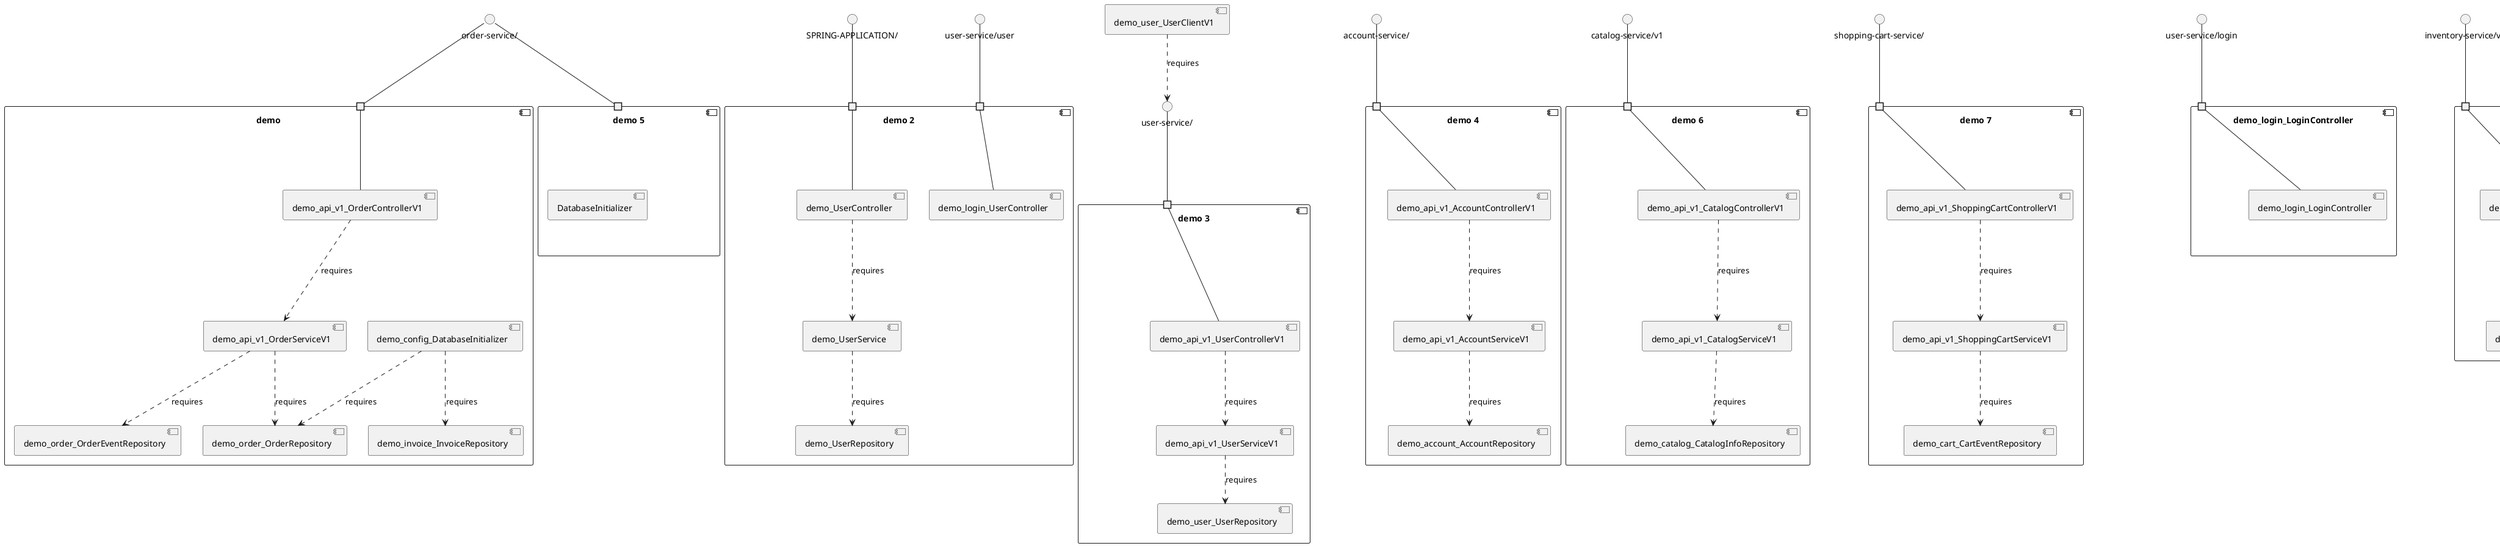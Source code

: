 @startuml
skinparam fixCircleLabelOverlapping true
skinparam componentStyle uml2
component "demo\n\n\n\n\n\n" {
[demo_config_DatabaseInitializer]
[demo_order_OrderRepository]
[demo_order_OrderEventRepository]
[demo_invoice_InvoiceRepository]
[demo_api_v1_OrderServiceV1]
[demo_api_v1_OrderControllerV1]
portin " " as demo_requires_order_service_
[demo_api_v1_OrderControllerV1]..>[demo_api_v1_OrderServiceV1] : requires
[demo_api_v1_OrderServiceV1]..>[demo_order_OrderEventRepository] : requires
[demo_config_DatabaseInitializer]..>[demo_order_OrderRepository] : requires
[demo_api_v1_OrderServiceV1]..>[demo_order_OrderRepository] : requires
[demo_config_DatabaseInitializer]..>[demo_invoice_InvoiceRepository] : requires
"demo_requires_order_service_"--[demo_api_v1_OrderControllerV1]
}
interface "order-service/" as interface.order_service_
interface.order_service_--"demo_requires_order_service_"
component "demo 2\n\n\n\n\n\n" {
[demo_login_UserController]
[demo_UserRepository]
[demo_UserService]
[demo_UserController]
portin " " as demo_2_requires_user_service_user
portin " " as demo_2_requires_SPRING_APPLICATION_
[demo_UserService]..>[demo_UserRepository] : requires
[demo_UserController]..>[demo_UserService] : requires
"demo_2_requires_SPRING_APPLICATION_"--[demo_UserController]
"demo_2_requires_user_service_user"--[demo_login_UserController]
}
interface "SPRING-APPLICATION/" as interface.SPRING_APPLICATION_
interface.SPRING_APPLICATION_--"demo_2_requires_SPRING_APPLICATION_"
interface "user-service/user" as interface.user_service_user
interface.user_service_user--"demo_2_requires_user_service_user"
component "demo 3\n\n\n\n\n\n" {
[demo_api_v1_UserServiceV1]
[demo_user_UserRepository]
[demo_api_v1_UserControllerV1]
portin " " as demo_3_requires_user_service_
[demo_api_v1_UserControllerV1]..>[demo_api_v1_UserServiceV1] : requires
[demo_api_v1_UserServiceV1]..>[demo_user_UserRepository] : requires
"demo_3_requires_user_service_"--[demo_api_v1_UserControllerV1]
}
interface "user-service/" as interface.user_service_
interface.user_service_--"demo_3_requires_user_service_"
component "demo 4\n\n\n\n\n\n" {
[demo_api_v1_AccountControllerV1]
[demo_api_v1_AccountServiceV1]
[demo_account_AccountRepository]
portin " " as demo_4_requires_account_service_
[demo_api_v1_AccountControllerV1]..>[demo_api_v1_AccountServiceV1] : requires
[demo_api_v1_AccountServiceV1]..>[demo_account_AccountRepository] : requires
"demo_4_requires_account_service_"--[demo_api_v1_AccountControllerV1]
}
interface "account-service/" as interface.account_service_
interface.account_service_--"demo_4_requires_account_service_"
component "demo 5\n\n\n\n\n\n" {
[DatabaseInitializer]
portin " " as demo_5_requires_order_service_
}
interface "order-service/" as interface.order_service_
interface.order_service_--"demo_5_requires_order_service_"
component "demo 6\n\n\n\n\n\n" {
[demo_api_v1_CatalogServiceV1]
[demo_catalog_CatalogInfoRepository]
[demo_api_v1_CatalogControllerV1]
portin " " as demo_6_requires_catalog_service_v1
[demo_api_v1_CatalogControllerV1]..>[demo_api_v1_CatalogServiceV1] : requires
[demo_api_v1_CatalogServiceV1]..>[demo_catalog_CatalogInfoRepository] : requires
"demo_6_requires_catalog_service_v1"--[demo_api_v1_CatalogControllerV1]
}
interface "catalog-service/v1" as interface.catalog_service_v1
interface.catalog_service_v1--"demo_6_requires_catalog_service_v1"
component "demo 7\n\n\n\n\n\n" {
[demo_cart_CartEventRepository]
[demo_api_v1_ShoppingCartServiceV1]
[demo_api_v1_ShoppingCartControllerV1]
portin " " as demo_7_requires_shopping_cart_service_
[demo_api_v1_ShoppingCartControllerV1]..>[demo_api_v1_ShoppingCartServiceV1] : requires
[demo_api_v1_ShoppingCartServiceV1]..>[demo_cart_CartEventRepository] : requires
"demo_7_requires_shopping_cart_service_"--[demo_api_v1_ShoppingCartControllerV1]
}
interface "shopping-cart-service/" as interface.shopping_cart_service_
interface.shopping_cart_service_--"demo_7_requires_shopping_cart_service_"
component "demo_login_LoginController\n\n\n\n\n\n" {
[demo_login_LoginController]
portin " " as demo_login_LoginController_requires_user_service_login
"demo_login_LoginController_requires_user_service_login"--[demo_login_LoginController]
}
interface "user-service/login" as interface.user_service_login
interface.user_service_login--"demo_login_LoginController_requires_user_service_login"
component "demo_v1\n\n\n\n\n\n" {
[demo_v1_InventoryControllerV1]
[demo_v1_InventoryServiceV1]
portin " " as demo_v1_requires_inventory_service_v1
[demo_v1_InventoryControllerV1]..>[demo_v1_InventoryServiceV1] : requires
"demo_v1_requires_inventory_service_v1"--[demo_v1_InventoryControllerV1]
}
interface "inventory-service/v1" as interface.inventory_service_v1
interface.inventory_service_v1--"demo_v1_requires_inventory_service_v1"
interface "demo_api_v1_OAuth2RestTemplate$2" as interface.demo_api_v1_OAuth2RestTemplate_2
interface.demo_api_v1_OAuth2RestTemplate_2--[demo_api_v1_OAuth2RestTemplate_2_Provider]
interface "demo_api_v1_OAuth2RestTemplate$3" as interface.demo_api_v1_OAuth2RestTemplate_3
interface.demo_api_v1_OAuth2RestTemplate_3--[demo_api_v1_OAuth2RestTemplate_3_Provider]
interface "demo_api_v1_OAuth2RestTemplate" as interface.demo_api_v1_OAuth2RestTemplate
interface.demo_api_v1_OAuth2RestTemplate--[demo_api_v1_OAuth2RestTemplate_Provider]
interface "demo_api_v1_RestTemplate$2" as interface.demo_api_v1_RestTemplate_2
interface.demo_api_v1_RestTemplate_2--[demo_api_v1_RestTemplate_2_Provider]
interface "demo_api_v1_RestTemplate" as interface.demo_api_v1_RestTemplate
interface.demo_api_v1_RestTemplate--[demo_api_v1_RestTemplate_Provider]
interface "demo_inventory_InventoryRepository" as interface.demo_inventory_InventoryRepository
interface.demo_inventory_InventoryRepository--[demo_inventory_InventoryRepository_Provider]
interface "demo_login_AuthenticationManager" as interface.demo_login_AuthenticationManager
interface.demo_login_AuthenticationManager--[demo_login_AuthenticationManager_Provider]
interface "demo_login_ClientDetailsService" as interface.demo_login_ClientDetailsService
interface.demo_login_ClientDetailsService--[demo_login_ClientDetailsService_Provider]
interface "demo_login_HttpSessionSecurityContextRepository" as interface.demo_login_HttpSessionSecurityContextRepository
interface.demo_login_HttpSessionSecurityContextRepository--[demo_login_HttpSessionSecurityContextRepository_Provider]
interface "demo_product_ProductRepository" as interface.demo_product_ProductRepository
interface.demo_product_ProductRepository--[demo_product_ProductRepository_Provider]
interface "user-service/" as interface.user_service_
[demo_user_UserClientV1]..>interface.user_service_ : requires
interface "demo_v1_Session" as interface.demo_v1_Session
interface.demo_v1_Session--[demo_v1_Session_Provider]

@enduml
